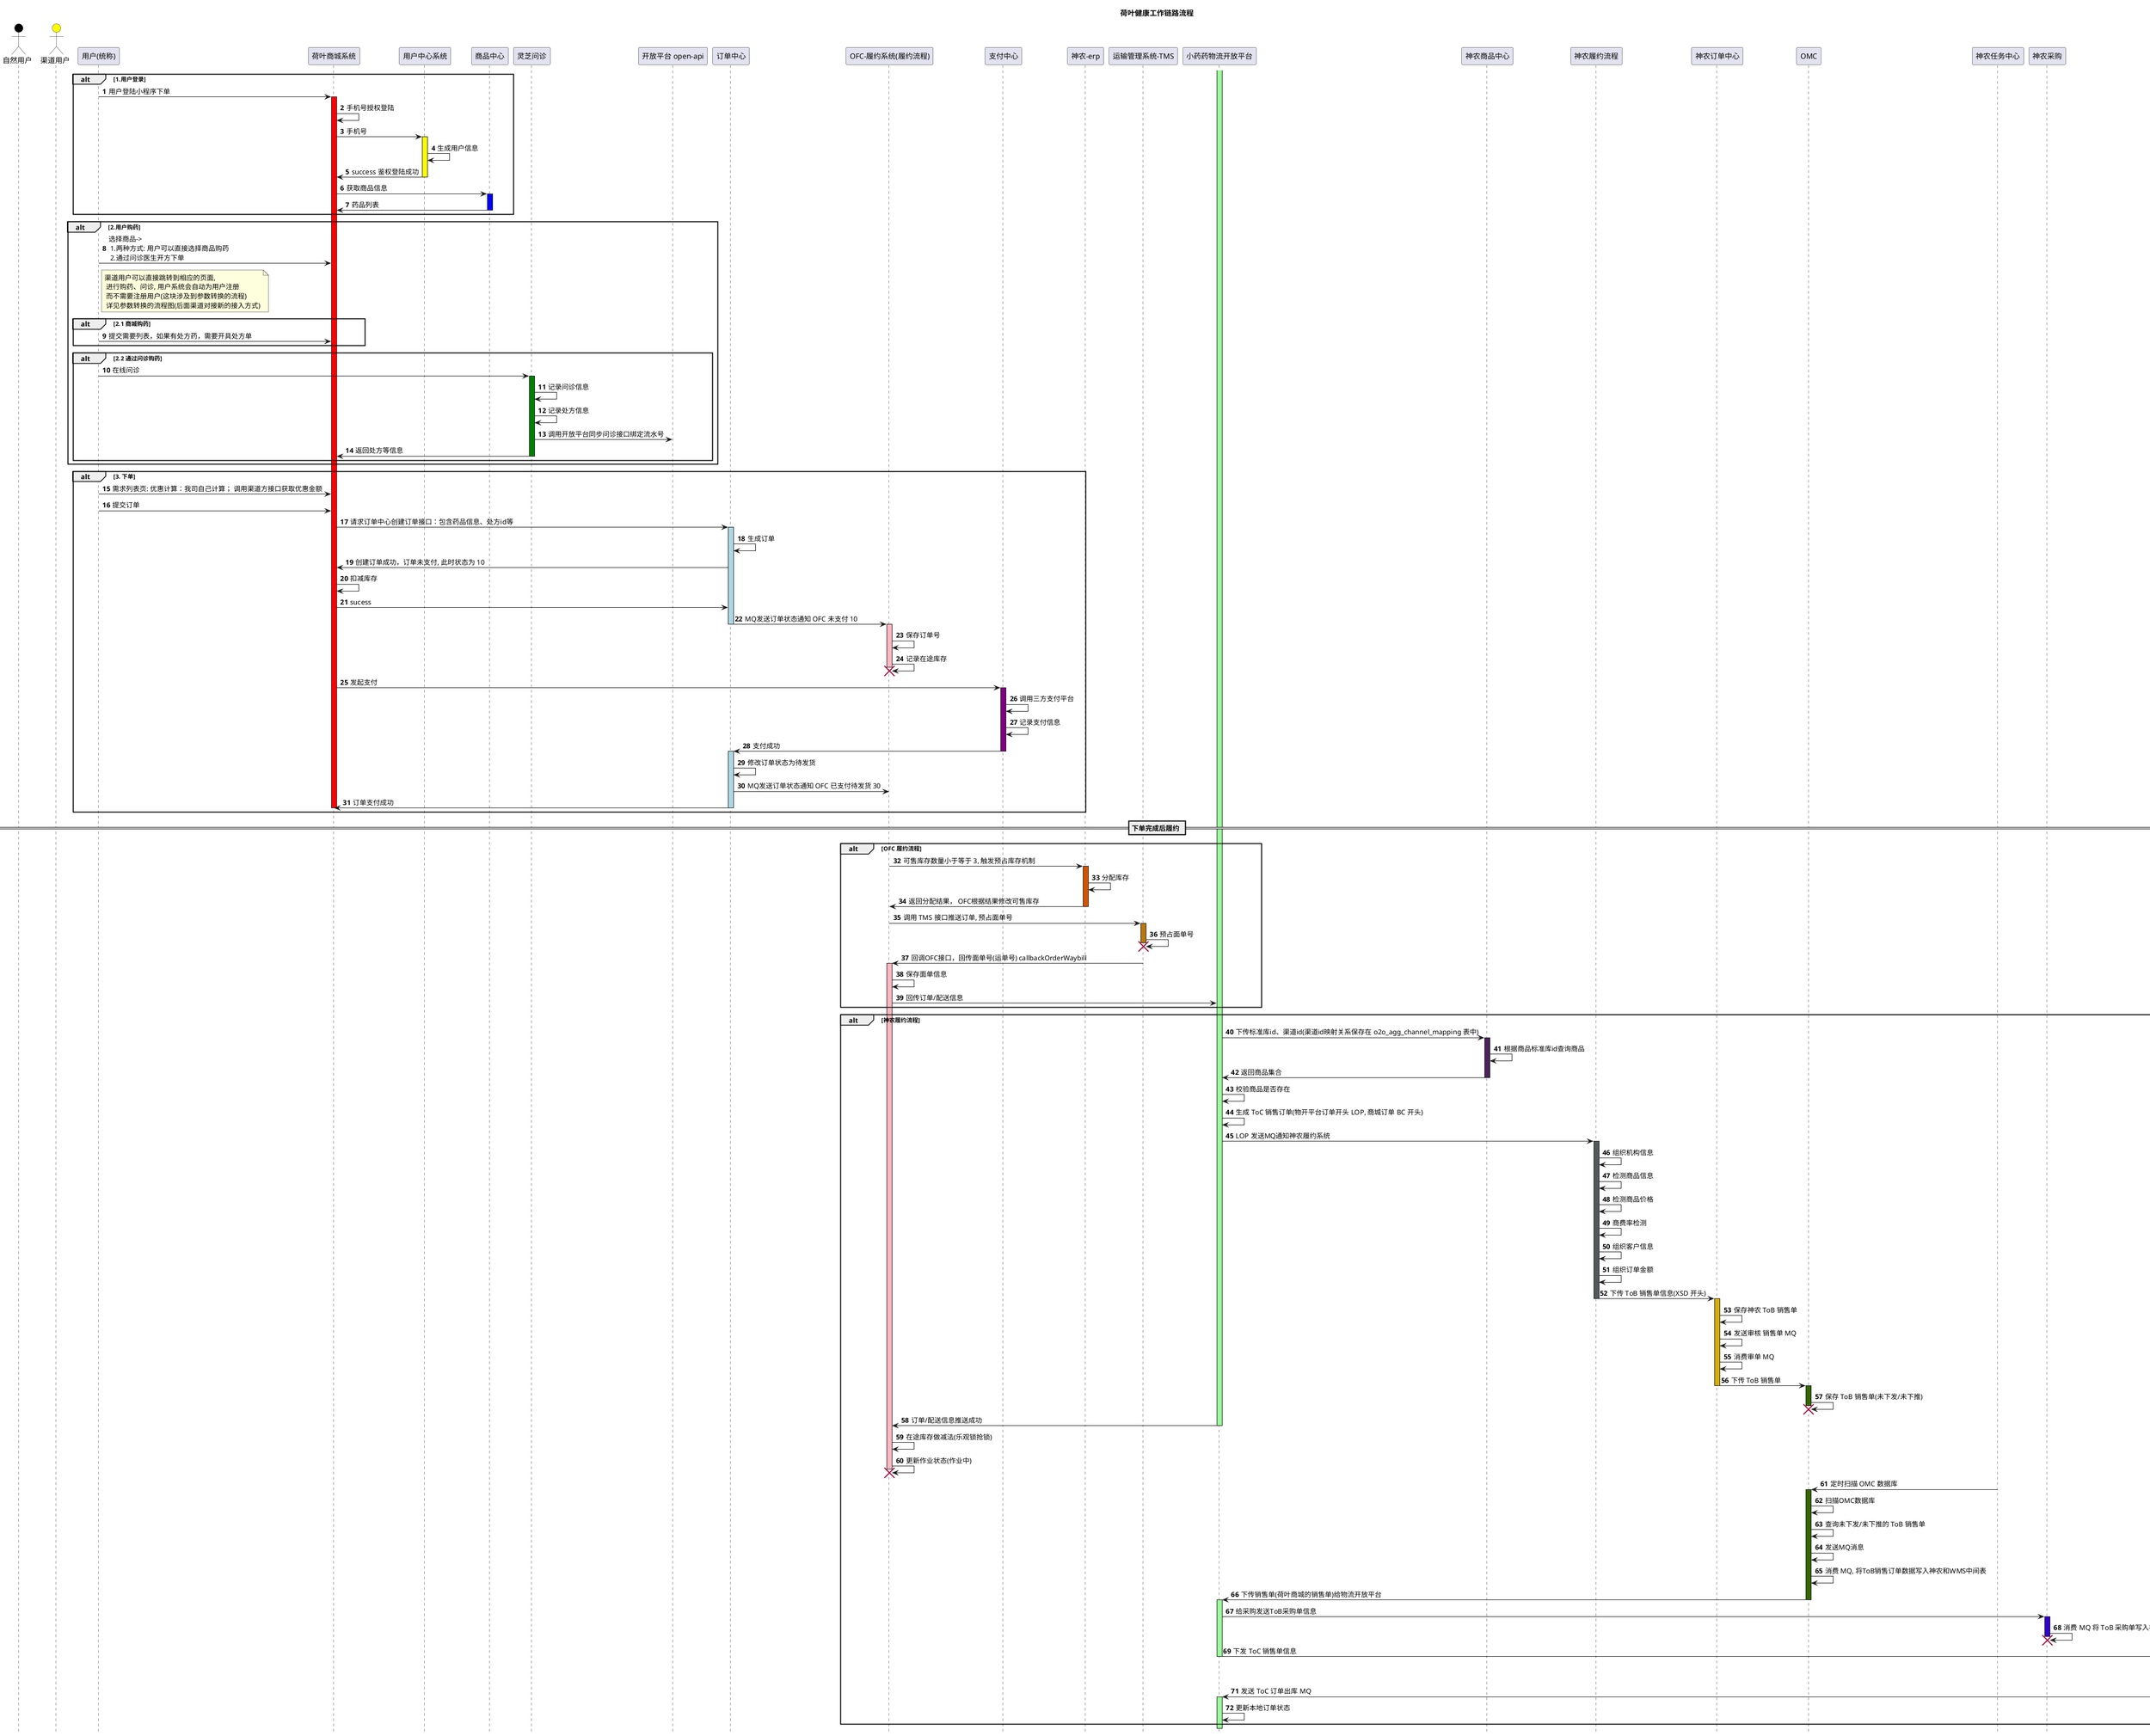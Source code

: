 @startuml
title 荷叶健康工作链路流程
/'面向用户群体'/
actor 自然用户  as user #black
actor 渠道用户  as channel #yellow

hide footbox
participant "用户(统称)" as userName
participant "荷叶商城系统" as heyeShoppingSys
participant "用户中心系统" as userSys
participant "商品中心" as shopCenter
participant "灵芝问诊" as lingZhiInquiry
participant "开放平台 open-api" as openApi
participant "订单中心" as orderCenter
participant "OFC-履约系统(履约流程)" as OFC
participant "支付中心" as payCenter
participant "神农-erp" as erpCenter
participant "运输管理系统-TMS" as TMS
participant "小药药物流开放平台" as LOP
participant "神农商品中心" as ShenNongProductCenter
participant "神农履约流程" as ShenNongLvYue
participant "神农订单中心" as ShenNongOrderCenter
participant "OMC" as OMC
participant "神农任务中心" as ShenNongTaskCenter
participant "神农采购" as ShenNongCaiGou
participant "WMS" as WMS

autonumber
alt 1.用户登录
    userName -> heyeShoppingSys : 用户登陆小程序下单
    activate heyeShoppingSys #red
        heyeShoppingSys -> heyeShoppingSys : 手机号授权登陆
        heyeShoppingSys -> userSys : 手机号
        activate userSys #yellow
            userSys -> userSys : 生成用户信息
            userSys -> heyeShoppingSys : success 鉴权登陆成功
        deactivate userSys
        heyeShoppingSys -> shopCenter : 获取商品信息
        activate shopCenter #blue
            shopCenter -> heyeShoppingSys : 药品列表
        deactivate shopCenter
end

alt 2.用户购药
    userName -> heyeShoppingSys : 选择商品->\n 1.两种方式: 用户可以直接选择商品购药 \n 2.通过问诊医生开方下单
    note right of userName : 渠道用户可以直接跳转到相应的页面, \n 进行购药、问诊, 用户系统会自动为用户注册\n 而不需要注册用户(这块涉及到参数转换的流程)\n 详见参数转换的流程图(后面渠道对接新的接入方式)
    alt 2.1 商城购药
        userName -> heyeShoppingSys : 提交需要列表，如果有处方药，需要开具处方单
    end

    alt 2.2 通过问诊购药
        userName -> lingZhiInquiry : 在线问诊
        activate lingZhiInquiry #green
            lingZhiInquiry -> lingZhiInquiry : 记录问诊信息
            lingZhiInquiry -> lingZhiInquiry : 记录处方信息
            lingZhiInquiry -> openApi : 调用开放平台同步问诊接口绑定流水号
            lingZhiInquiry -> heyeShoppingSys : 返回处方等信息
        deactivate lingZhiInquiry
    end
end

alt 3. 下单
    userName -> heyeShoppingSys : 需求列表页: 优惠计算：我司自己计算； 调用渠道方接口获取优惠金额
    userName -> heyeShoppingSys : 提交订单
    heyeShoppingSys -> orderCenter : 请求订单中心创建订单接口：包含药品信息、处方id等
        activate orderCenter #LightBlue
            orderCenter -> orderCenter : 生成订单
            orderCenter -> heyeShoppingSys : 创建订单成功，订单未支付, 此时状态为 10
            heyeShoppingSys -> heyeShoppingSys : 扣减库存
            heyeShoppingSys -> orderCenter : sucess
            orderCenter -> OFC : MQ发送订单状态通知 OFC 未支付 10
        deactivate orderCenter
        activate OFC #lightPink
            OFC -> OFC : 保存订单号
            OFC -> OFC : 记录在途库存
        destroy OFC
    heyeShoppingSys -> payCenter : 发起支付
    activate payCenter #purple
        payCenter -> payCenter : 调用三方支付平台
        payCenter -> payCenter : 记录支付信息
        payCenter -> orderCenter : 支付成功
    deactivate payCenter
        activate orderCenter #LightBlue
            orderCenter -> orderCenter : 修改订单状态为待发货
            orderCenter -> OFC : MQ发送订单状态通知 OFC 已支付待发货 30
            orderCenter -> heyeShoppingSys : 订单支付成功
        deactivate orderCenter
    deactivate heyeShoppingSys
end
== 下单完成后履约 ==
alt OFC 履约流程
    OFC -> erpCenter : 可售库存数量小于等于 3, 触发预占库存机制
    activate erpCenter #D35400
        erpCenter -> erpCenter : 分配库存
        erpCenter -> OFC : 返回分配结果， OFC根据结果修改可售库存
    deactivate erpCenter
    OFC -> TMS : 调用 TMS 接口推送订单, 预占面单号
    activate TMS #B9770E
        TMS -> TMS : 预占面单号
    destroy TMS
    TMS -> OFC : 回调OFC接口，回传面单号(运单号) callbackOrderWaybill
    activate OFC #lightPink
        OFC -> OFC : 保存面单信息
        OFC -> LOP : 回传订单/配送信息
end

alt 神农履约流程
    activate LOP #99FF99
        LOP -> ShenNongProductCenter : 下传标准库id、渠道id(渠道id映射关系保存在 o2o_agg_channel_mapping 表中)
        activate ShenNongProductCenter #4A235A
            ShenNongProductCenter -> ShenNongProductCenter : 根据商品标准库id查询商品
            ShenNongProductCenter -> LOP : 返回商品集合
            deactivate ShenNongProductCenter
        LOP -> LOP : 校验商品是否存在
        LOP -> LOP : 生成 ToC 销售订单(物开平台订单开头 LOP, 商城订单 BC 开头)
        LOP -> ShenNongLvYue : LOP 发送MQ通知神农履约系统
            activate ShenNongLvYue #515A5A
                ShenNongLvYue -> ShenNongLvYue : 组织机构信息
                ShenNongLvYue -> ShenNongLvYue : 检测商品信息
                ShenNongLvYue -> ShenNongLvYue : 检测商品价格
                ShenNongLvYue -> ShenNongLvYue : 商费率检测
                ShenNongLvYue -> ShenNongLvYue : 组织客户信息
                ShenNongLvYue -> ShenNongLvYue : 组织订单金额
                ShenNongLvYue -> ShenNongOrderCenter : 下传 ToB 销售单信息(XSD 开头)
                deactivate ShenNongLvYue
            activate ShenNongOrderCenter #D4AC0D
                ShenNongOrderCenter -> ShenNongOrderCenter : 保存神农 ToB 销售单
                ShenNongOrderCenter -> ShenNongOrderCenter : 发送审核 销售单 MQ
                ShenNongOrderCenter -> ShenNongOrderCenter : 消费审单 MQ
                ShenNongOrderCenter -> OMC : 下传 ToB 销售单
            deactivate ShenNongOrderCenter
            activate OMC #336600
                OMC -> OMC : 保存 ToB 销售单(未下发/未下推)
            destroy OMC
        LOP -> OFC : 订单/配送信息推送成功
    deactivate LOP
        OFC -> OFC : 在途库存做减法(乐观锁抢锁)
        OFC -> OFC : 更新作业状态(作业中)
    destroy OFC
    ShenNongTaskCenter -> OMC : 定时扫描 OMC 数据库
    activate OMC #336600
        OMC -> OMC : 扫描OMC数据库
        OMC -> OMC : 查询未下发/未下推的 ToB 销售单
        OMC -> OMC : 发送MQ消息
        OMC -> OMC : 消费 MQ, 将ToB销售订单数据写入神农和WMS中间表
        OMC -> LOP : 下传销售单(荷叶商城的销售单)给物流开放平台
    deactivate OMC
    activate LOP #99FF99
        LOP -> ShenNongCaiGou : 给采购发送ToB采购单信息
        activate ShenNongCaiGou #3300CC
            ShenNongCaiGou -> ShenNongCaiGou : 消费 MQ 将 ToB 采购单写入神农和WMS中间表
        destroy ShenNongCaiGou
        LOP -> WMS : 下发 ToC 销售单信息
    deactivate LOP
    activate WMS #FFCC00
        WMS -> WMS : 保存 ToC 销售单信息
        WMS -> LOP : 发送 ToC 订单出库 MQ
    destroy WMS
    activate LOP #99FF99
        LOP -> LOP : 更新本地订单状态


end
@enduml